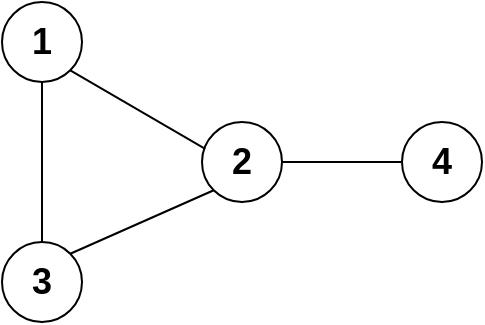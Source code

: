 <mxfile version="12.6.2" type="onedrive"><diagram id="9SdXfV9RwZ7_t0fJe97P" name="Page-1"><mxGraphModel dx="962" dy="574" grid="1" gridSize="10" guides="1" tooltips="1" connect="1" arrows="1" fold="1" page="1" pageScale="1" pageWidth="827" pageHeight="3000" math="0" shadow="0"><root><mxCell id="0"/><mxCell id="1" parent="0"/><mxCell id="6dXl7RwmqxQ8BAYCB_kN-1" value="&lt;b&gt;&lt;font style=&quot;font-size: 18px&quot;&gt;1&lt;/font&gt;&lt;/b&gt;" style="ellipse;whiteSpace=wrap;html=1;aspect=fixed;" vertex="1" parent="1"><mxGeometry x="40" y="40" width="40" height="40" as="geometry"/></mxCell><mxCell id="6dXl7RwmqxQ8BAYCB_kN-2" value="&lt;font style=&quot;font-size: 18px&quot;&gt;&lt;b&gt;3&lt;/b&gt;&lt;/font&gt;" style="ellipse;whiteSpace=wrap;html=1;aspect=fixed;" vertex="1" parent="1"><mxGeometry x="40" y="160" width="40" height="40" as="geometry"/></mxCell><mxCell id="6dXl7RwmqxQ8BAYCB_kN-3" value="&lt;font style=&quot;font-size: 18px&quot;&gt;&lt;b&gt;2&lt;/b&gt;&lt;/font&gt;" style="ellipse;whiteSpace=wrap;html=1;aspect=fixed;" vertex="1" parent="1"><mxGeometry x="140" y="100" width="40" height="40" as="geometry"/></mxCell><mxCell id="6dXl7RwmqxQ8BAYCB_kN-4" value="&lt;font style=&quot;font-size: 18px&quot;&gt;&lt;b&gt;4&lt;/b&gt;&lt;/font&gt;" style="ellipse;whiteSpace=wrap;html=1;aspect=fixed;" vertex="1" parent="1"><mxGeometry x="240" y="100" width="40" height="40" as="geometry"/></mxCell><mxCell id="6dXl7RwmqxQ8BAYCB_kN-5" value="" style="endArrow=none;html=1;entryX=0.5;entryY=1;entryDx=0;entryDy=0;exitX=0.5;exitY=0;exitDx=0;exitDy=0;" edge="1" parent="1" source="6dXl7RwmqxQ8BAYCB_kN-2" target="6dXl7RwmqxQ8BAYCB_kN-1"><mxGeometry width="50" height="50" relative="1" as="geometry"><mxPoint x="40" y="270" as="sourcePoint"/><mxPoint x="90" y="220" as="targetPoint"/></mxGeometry></mxCell><mxCell id="6dXl7RwmqxQ8BAYCB_kN-6" value="" style="endArrow=none;html=1;entryX=1;entryY=1;entryDx=0;entryDy=0;exitX=0.04;exitY=0.335;exitDx=0;exitDy=0;exitPerimeter=0;" edge="1" parent="1" source="6dXl7RwmqxQ8BAYCB_kN-3" target="6dXl7RwmqxQ8BAYCB_kN-1"><mxGeometry width="50" height="50" relative="1" as="geometry"><mxPoint x="70" y="170" as="sourcePoint"/><mxPoint x="70" y="90" as="targetPoint"/></mxGeometry></mxCell><mxCell id="6dXl7RwmqxQ8BAYCB_kN-7" value="" style="endArrow=none;html=1;entryX=1;entryY=0;entryDx=0;entryDy=0;exitX=0;exitY=1;exitDx=0;exitDy=0;" edge="1" parent="1" source="6dXl7RwmqxQ8BAYCB_kN-3" target="6dXl7RwmqxQ8BAYCB_kN-2"><mxGeometry width="50" height="50" relative="1" as="geometry"><mxPoint x="155.858" y="115.858" as="sourcePoint"/><mxPoint x="84.142" y="84.142" as="targetPoint"/></mxGeometry></mxCell><mxCell id="6dXl7RwmqxQ8BAYCB_kN-8" value="" style="endArrow=none;html=1;entryX=1;entryY=0.5;entryDx=0;entryDy=0;exitX=0;exitY=0.5;exitDx=0;exitDy=0;" edge="1" parent="1" source="6dXl7RwmqxQ8BAYCB_kN-4" target="6dXl7RwmqxQ8BAYCB_kN-3"><mxGeometry width="50" height="50" relative="1" as="geometry"><mxPoint x="151.6" y="123.4" as="sourcePoint"/><mxPoint x="84.142" y="84.142" as="targetPoint"/></mxGeometry></mxCell></root></mxGraphModel></diagram></mxfile>